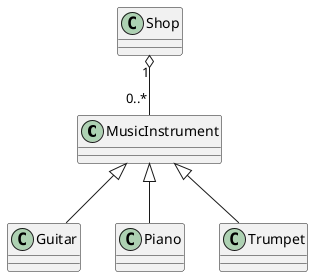 @startuml


MusicInstrument <|-- Guitar
MusicInstrument <|-- Piano
MusicInstrument <|-- Trumpet

Shop "1" o-- "0..*" MusicInstrument

@enduml